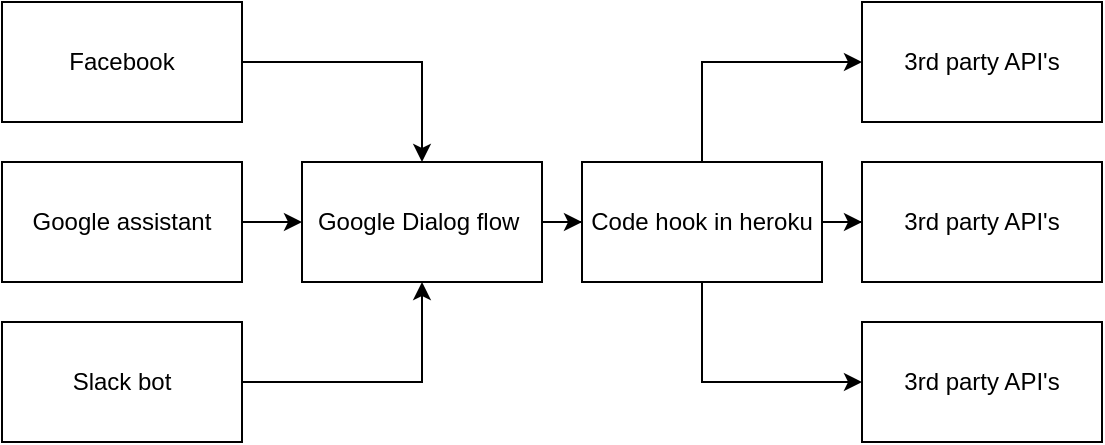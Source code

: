 <mxfile version="12.9.11" type="device"><diagram id="C5RBs43oDa-KdzZeNtuy" name="Page-1"><mxGraphModel dx="946" dy="623" grid="1" gridSize="10" guides="1" tooltips="1" connect="1" arrows="1" fold="1" page="1" pageScale="1" pageWidth="827" pageHeight="1169" math="0" shadow="0"><root><mxCell id="WIyWlLk6GJQsqaUBKTNV-0"/><mxCell id="WIyWlLk6GJQsqaUBKTNV-1" parent="WIyWlLk6GJQsqaUBKTNV-0"/><mxCell id="rq9cFWrlBB6MVsWf4T4J-14" value="" style="edgeStyle=orthogonalEdgeStyle;rounded=0;orthogonalLoop=1;jettySize=auto;html=1;" edge="1" parent="WIyWlLk6GJQsqaUBKTNV-1" source="rq9cFWrlBB6MVsWf4T4J-0" target="rq9cFWrlBB6MVsWf4T4J-1"><mxGeometry relative="1" as="geometry"/></mxCell><mxCell id="rq9cFWrlBB6MVsWf4T4J-0" value="Google Dialog flow&amp;nbsp;" style="rounded=0;whiteSpace=wrap;html=1;" vertex="1" parent="WIyWlLk6GJQsqaUBKTNV-1"><mxGeometry x="320" y="220" width="120" height="60" as="geometry"/></mxCell><mxCell id="rq9cFWrlBB6MVsWf4T4J-15" value="" style="edgeStyle=orthogonalEdgeStyle;rounded=0;orthogonalLoop=1;jettySize=auto;html=1;" edge="1" parent="WIyWlLk6GJQsqaUBKTNV-1" source="rq9cFWrlBB6MVsWf4T4J-1" target="rq9cFWrlBB6MVsWf4T4J-3"><mxGeometry relative="1" as="geometry"/></mxCell><mxCell id="rq9cFWrlBB6MVsWf4T4J-17" value="" style="edgeStyle=orthogonalEdgeStyle;rounded=0;orthogonalLoop=1;jettySize=auto;html=1;entryX=0;entryY=0.5;entryDx=0;entryDy=0;" edge="1" parent="WIyWlLk6GJQsqaUBKTNV-1" source="rq9cFWrlBB6MVsWf4T4J-1" target="rq9cFWrlBB6MVsWf4T4J-2"><mxGeometry relative="1" as="geometry"><mxPoint x="520" y="140" as="targetPoint"/><Array as="points"><mxPoint x="520" y="170"/></Array></mxGeometry></mxCell><mxCell id="rq9cFWrlBB6MVsWf4T4J-19" value="" style="edgeStyle=orthogonalEdgeStyle;rounded=0;orthogonalLoop=1;jettySize=auto;html=1;entryX=0;entryY=0.5;entryDx=0;entryDy=0;" edge="1" parent="WIyWlLk6GJQsqaUBKTNV-1" source="rq9cFWrlBB6MVsWf4T4J-1" target="rq9cFWrlBB6MVsWf4T4J-4"><mxGeometry relative="1" as="geometry"><mxPoint x="520" y="360" as="targetPoint"/><Array as="points"><mxPoint x="520" y="330"/></Array></mxGeometry></mxCell><mxCell id="rq9cFWrlBB6MVsWf4T4J-1" value="Code hook in heroku" style="rounded=0;whiteSpace=wrap;html=1;" vertex="1" parent="WIyWlLk6GJQsqaUBKTNV-1"><mxGeometry x="460" y="220" width="120" height="60" as="geometry"/></mxCell><mxCell id="rq9cFWrlBB6MVsWf4T4J-2" value="3rd party API's" style="rounded=0;whiteSpace=wrap;html=1;" vertex="1" parent="WIyWlLk6GJQsqaUBKTNV-1"><mxGeometry x="600" y="140" width="120" height="60" as="geometry"/></mxCell><mxCell id="rq9cFWrlBB6MVsWf4T4J-3" value="3rd party API's" style="rounded=0;whiteSpace=wrap;html=1;" vertex="1" parent="WIyWlLk6GJQsqaUBKTNV-1"><mxGeometry x="600" y="220" width="120" height="60" as="geometry"/></mxCell><mxCell id="rq9cFWrlBB6MVsWf4T4J-4" value="3rd party API's" style="rounded=0;whiteSpace=wrap;html=1;" vertex="1" parent="WIyWlLk6GJQsqaUBKTNV-1"><mxGeometry x="600" y="300" width="120" height="60" as="geometry"/></mxCell><mxCell id="rq9cFWrlBB6MVsWf4T4J-10" value="" style="edgeStyle=orthogonalEdgeStyle;rounded=0;orthogonalLoop=1;jettySize=auto;html=1;entryX=0.5;entryY=0;entryDx=0;entryDy=0;" edge="1" parent="WIyWlLk6GJQsqaUBKTNV-1" source="rq9cFWrlBB6MVsWf4T4J-5" target="rq9cFWrlBB6MVsWf4T4J-0"><mxGeometry relative="1" as="geometry"><mxPoint x="370" y="170" as="targetPoint"/></mxGeometry></mxCell><mxCell id="rq9cFWrlBB6MVsWf4T4J-5" value="Facebook" style="rounded=0;whiteSpace=wrap;html=1;" vertex="1" parent="WIyWlLk6GJQsqaUBKTNV-1"><mxGeometry x="170" y="140" width="120" height="60" as="geometry"/></mxCell><mxCell id="rq9cFWrlBB6MVsWf4T4J-11" value="" style="edgeStyle=orthogonalEdgeStyle;rounded=0;orthogonalLoop=1;jettySize=auto;html=1;" edge="1" parent="WIyWlLk6GJQsqaUBKTNV-1" source="rq9cFWrlBB6MVsWf4T4J-6" target="rq9cFWrlBB6MVsWf4T4J-0"><mxGeometry relative="1" as="geometry"/></mxCell><mxCell id="rq9cFWrlBB6MVsWf4T4J-6" value="Google assistant" style="rounded=0;whiteSpace=wrap;html=1;" vertex="1" parent="WIyWlLk6GJQsqaUBKTNV-1"><mxGeometry x="170" y="220" width="120" height="60" as="geometry"/></mxCell><mxCell id="rq9cFWrlBB6MVsWf4T4J-13" value="" style="edgeStyle=orthogonalEdgeStyle;rounded=0;orthogonalLoop=1;jettySize=auto;html=1;entryX=0.5;entryY=1;entryDx=0;entryDy=0;" edge="1" parent="WIyWlLk6GJQsqaUBKTNV-1" source="rq9cFWrlBB6MVsWf4T4J-8" target="rq9cFWrlBB6MVsWf4T4J-0"><mxGeometry relative="1" as="geometry"><mxPoint x="370" y="330" as="targetPoint"/></mxGeometry></mxCell><mxCell id="rq9cFWrlBB6MVsWf4T4J-8" value="Slack bot" style="rounded=0;whiteSpace=wrap;html=1;" vertex="1" parent="WIyWlLk6GJQsqaUBKTNV-1"><mxGeometry x="170" y="300" width="120" height="60" as="geometry"/></mxCell></root></mxGraphModel></diagram></mxfile>